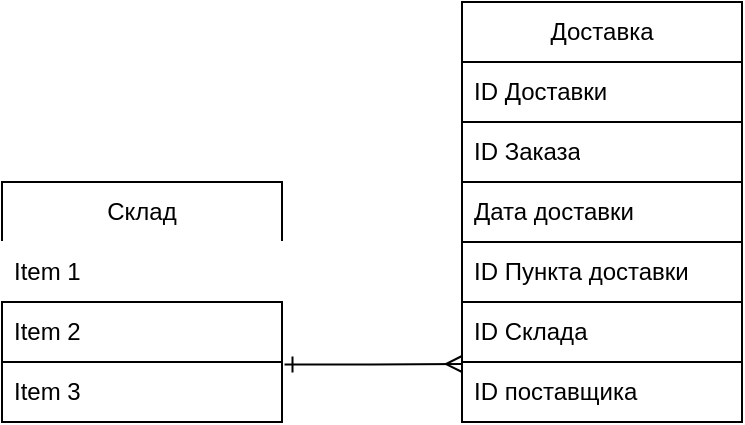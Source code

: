 <mxfile version="20.8.16" type="github">
  <diagram name="Страница 1" id="DgCpJcB6yHmZuk3aDJWk">
    <mxGraphModel dx="989" dy="527" grid="1" gridSize="10" guides="1" tooltips="1" connect="1" arrows="1" fold="1" page="1" pageScale="1" pageWidth="827" pageHeight="1169" math="0" shadow="0">
      <root>
        <mxCell id="0" />
        <mxCell id="1" parent="0" />
        <mxCell id="CZnulGLCSstcxkg8LfPh-86" value="Склад" style="swimlane;fontStyle=0;childLayout=stackLayout;horizontal=1;startSize=30;horizontalStack=0;resizeParent=1;resizeParentMax=0;resizeLast=0;collapsible=1;marginBottom=0;whiteSpace=wrap;html=1;" vertex="1" parent="1">
          <mxGeometry x="70" y="150" width="140" height="120" as="geometry" />
        </mxCell>
        <mxCell id="CZnulGLCSstcxkg8LfPh-87" value="Item 1" style="text;strokeColor=#FFFFFF;fillColor=none;align=left;verticalAlign=middle;spacingLeft=4;spacingRight=4;overflow=hidden;points=[[0,0.5],[1,0.5]];portConstraint=eastwest;rotatable=0;whiteSpace=wrap;html=1;" vertex="1" parent="CZnulGLCSstcxkg8LfPh-86">
          <mxGeometry y="30" width="140" height="30" as="geometry" />
        </mxCell>
        <mxCell id="CZnulGLCSstcxkg8LfPh-88" value="Item 2" style="text;strokeColor=default;fillColor=none;align=left;verticalAlign=middle;spacingLeft=4;spacingRight=4;overflow=hidden;points=[[0,0.5],[1,0.5]];portConstraint=eastwest;rotatable=0;whiteSpace=wrap;html=1;" vertex="1" parent="CZnulGLCSstcxkg8LfPh-86">
          <mxGeometry y="60" width="140" height="30" as="geometry" />
        </mxCell>
        <mxCell id="CZnulGLCSstcxkg8LfPh-89" value="Item 3" style="text;strokeColor=default;fillColor=none;align=left;verticalAlign=middle;spacingLeft=4;spacingRight=4;overflow=hidden;points=[[0,0.5],[1,0.5]];portConstraint=eastwest;rotatable=0;whiteSpace=wrap;html=1;" vertex="1" parent="CZnulGLCSstcxkg8LfPh-86">
          <mxGeometry y="90" width="140" height="30" as="geometry" />
        </mxCell>
        <mxCell id="CZnulGLCSstcxkg8LfPh-90" value="Доставка" style="swimlane;fontStyle=0;childLayout=stackLayout;horizontal=1;startSize=30;horizontalStack=0;resizeParent=1;resizeParentMax=0;resizeLast=0;collapsible=1;marginBottom=0;whiteSpace=wrap;html=1;strokeColor=default;fillColor=none;" vertex="1" parent="1">
          <mxGeometry x="300" y="60" width="140" height="120" as="geometry" />
        </mxCell>
        <mxCell id="CZnulGLCSstcxkg8LfPh-91" value="ID Доставки" style="text;strokeColor=default;fillColor=none;align=left;verticalAlign=middle;spacingLeft=4;spacingRight=4;overflow=hidden;points=[[0,0.5],[1,0.5]];portConstraint=eastwest;rotatable=0;whiteSpace=wrap;html=1;" vertex="1" parent="CZnulGLCSstcxkg8LfPh-90">
          <mxGeometry y="30" width="140" height="30" as="geometry" />
        </mxCell>
        <mxCell id="CZnulGLCSstcxkg8LfPh-92" value="ID Заказа" style="text;strokeColor=default;fillColor=none;align=left;verticalAlign=middle;spacingLeft=4;spacingRight=4;overflow=hidden;points=[[0,0.5],[1,0.5]];portConstraint=eastwest;rotatable=0;whiteSpace=wrap;html=1;" vertex="1" parent="CZnulGLCSstcxkg8LfPh-90">
          <mxGeometry y="60" width="140" height="30" as="geometry" />
        </mxCell>
        <mxCell id="CZnulGLCSstcxkg8LfPh-93" value="Дата доставки&amp;nbsp;" style="text;strokeColor=default;fillColor=none;align=left;verticalAlign=middle;spacingLeft=4;spacingRight=4;overflow=hidden;points=[[0,0.5],[1,0.5]];portConstraint=eastwest;rotatable=0;whiteSpace=wrap;html=1;" vertex="1" parent="CZnulGLCSstcxkg8LfPh-90">
          <mxGeometry y="90" width="140" height="30" as="geometry" />
        </mxCell>
        <mxCell id="CZnulGLCSstcxkg8LfPh-94" value="ID Пункта доставки" style="text;strokeColor=default;fillColor=none;align=left;verticalAlign=middle;spacingLeft=4;spacingRight=4;overflow=hidden;points=[[0,0.5],[1,0.5]];portConstraint=eastwest;rotatable=0;whiteSpace=wrap;html=1;" vertex="1" parent="1">
          <mxGeometry x="300" y="180" width="140" height="30" as="geometry" />
        </mxCell>
        <mxCell id="CZnulGLCSstcxkg8LfPh-95" value="ID Склада" style="text;strokeColor=default;fillColor=none;align=left;verticalAlign=middle;spacingLeft=4;spacingRight=4;overflow=hidden;points=[[0,0.5],[1,0.5]];portConstraint=eastwest;rotatable=0;whiteSpace=wrap;html=1;" vertex="1" parent="1">
          <mxGeometry x="300" y="210" width="140" height="30" as="geometry" />
        </mxCell>
        <mxCell id="CZnulGLCSstcxkg8LfPh-96" value="ID поставщика" style="text;strokeColor=default;fillColor=none;align=left;verticalAlign=middle;spacingLeft=4;spacingRight=4;overflow=hidden;points=[[0,0.5],[1,0.5]];portConstraint=eastwest;rotatable=0;whiteSpace=wrap;html=1;" vertex="1" parent="1">
          <mxGeometry x="300" y="240" width="140" height="30" as="geometry" />
        </mxCell>
        <mxCell id="CZnulGLCSstcxkg8LfPh-99" style="edgeStyle=orthogonalEdgeStyle;rounded=0;orthogonalLoop=1;jettySize=auto;html=1;startArrow=ERone;startFill=0;endArrow=ERmany;endFill=0;exitX=1.009;exitY=0.041;exitDx=0;exitDy=0;exitPerimeter=0;" edge="1" parent="1" source="CZnulGLCSstcxkg8LfPh-89">
          <mxGeometry relative="1" as="geometry">
            <mxPoint x="573" y="135" as="sourcePoint" />
            <mxPoint x="300" y="241" as="targetPoint" />
          </mxGeometry>
        </mxCell>
      </root>
    </mxGraphModel>
  </diagram>
</mxfile>
